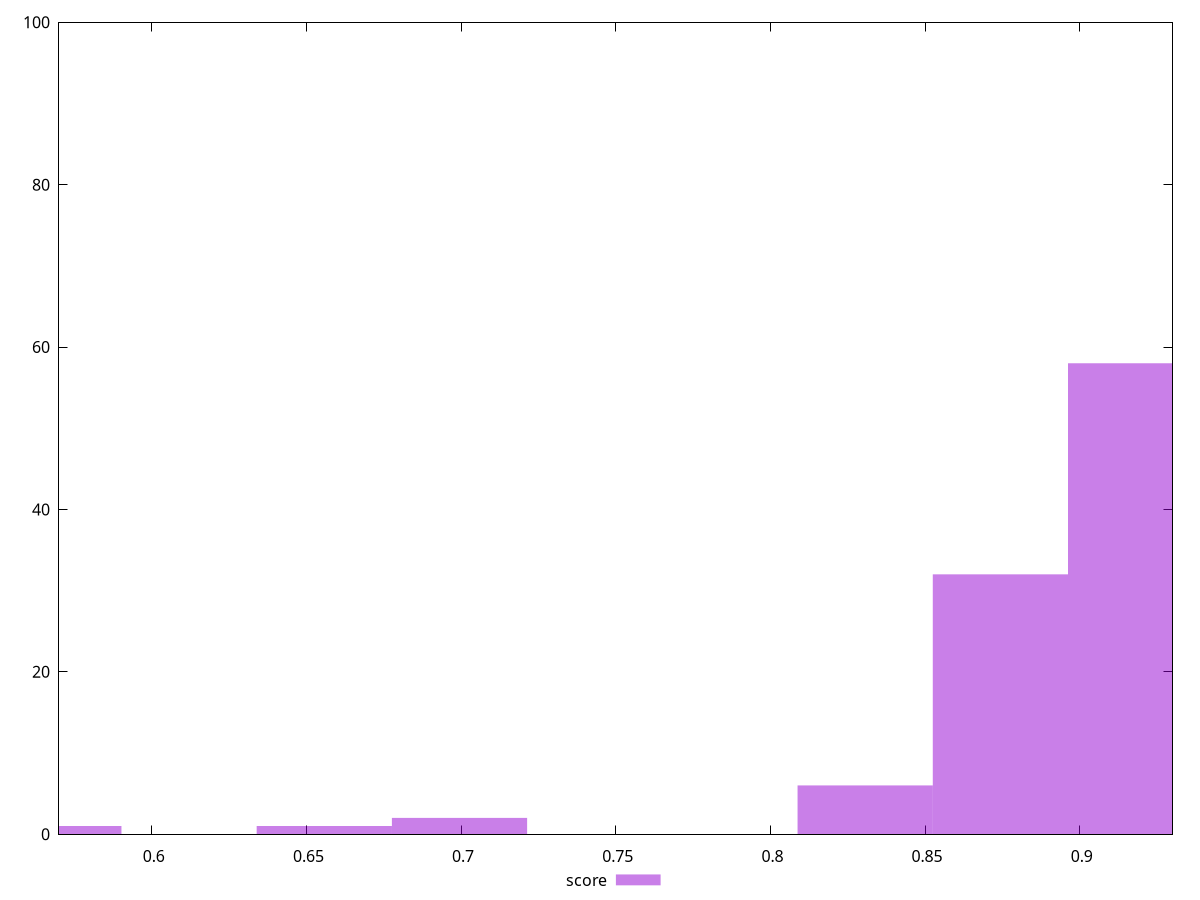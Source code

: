 reset

$score <<EOF
0.918074688035992 58
0.8743568457485639 32
0.8306390034611356 6
0.6994854765988511 2
0.6557676343114229 1
0.5683319497365665 1
EOF

set key outside below
set boxwidth 0.04371784228742819
set xrange [0.57:0.93]
set yrange [0:100]
set trange [0:100]
set style fill transparent solid 0.5 noborder
set terminal svg size 640, 490 enhanced background rgb 'white'
set output "reprap/total-blocking-time/samples/pages+cached+noexternal/score/histogram.svg"

plot $score title "score" with boxes

reset
